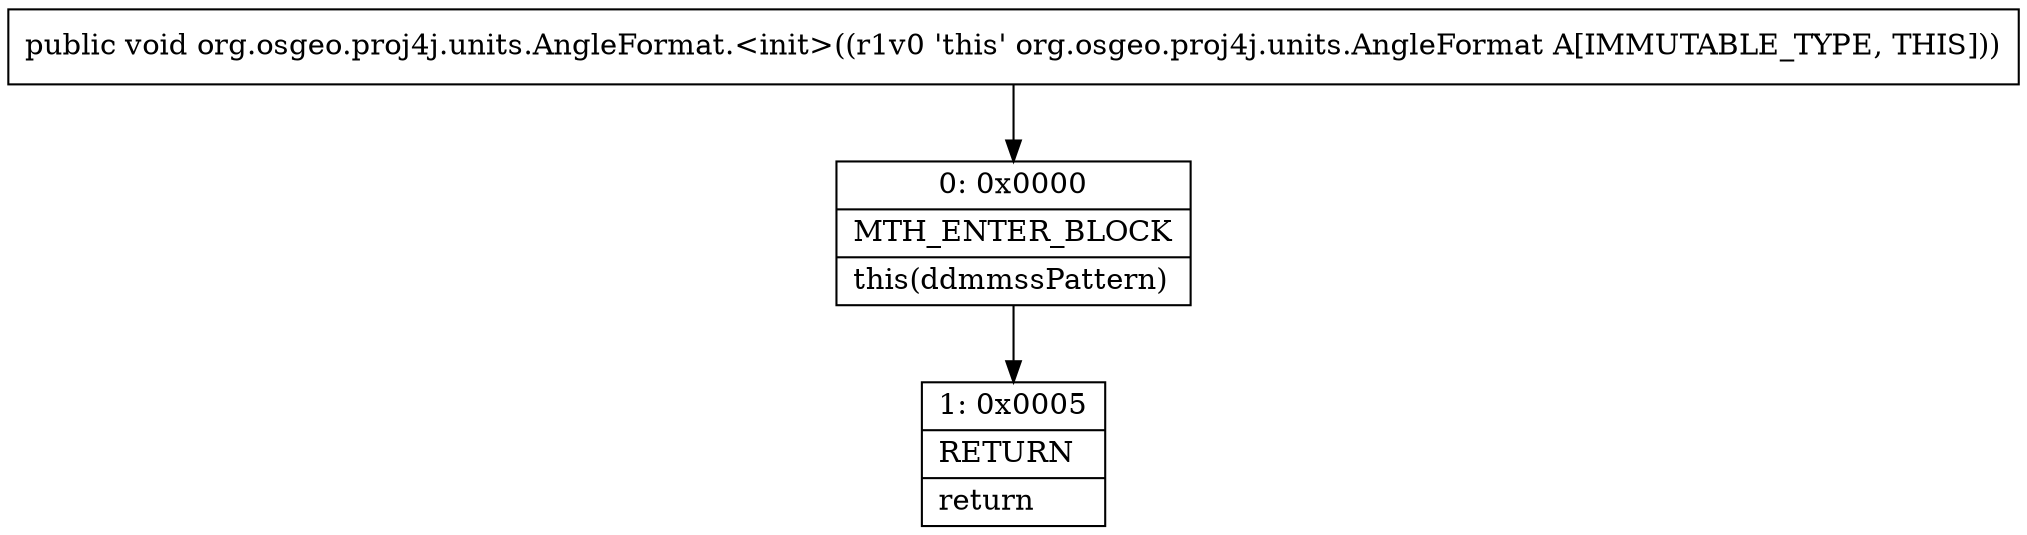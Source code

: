 digraph "CFG fororg.osgeo.proj4j.units.AngleFormat.\<init\>()V" {
Node_0 [shape=record,label="{0\:\ 0x0000|MTH_ENTER_BLOCK\l|this(ddmmssPattern)\l}"];
Node_1 [shape=record,label="{1\:\ 0x0005|RETURN\l|return\l}"];
MethodNode[shape=record,label="{public void org.osgeo.proj4j.units.AngleFormat.\<init\>((r1v0 'this' org.osgeo.proj4j.units.AngleFormat A[IMMUTABLE_TYPE, THIS])) }"];
MethodNode -> Node_0;
Node_0 -> Node_1;
}

